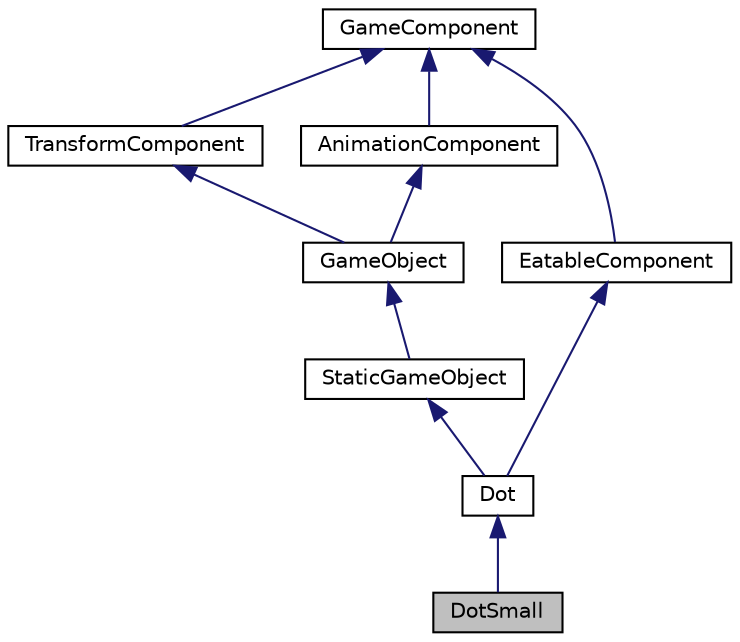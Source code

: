 digraph "DotSmall"
{
 // LATEX_PDF_SIZE
  edge [fontname="Helvetica",fontsize="10",labelfontname="Helvetica",labelfontsize="10"];
  node [fontname="Helvetica",fontsize="10",shape=record];
  Node1 [label="DotSmall",height=0.2,width=0.4,color="black", fillcolor="grey75", style="filled", fontcolor="black",tooltip=" "];
  Node2 -> Node1 [dir="back",color="midnightblue",fontsize="10",style="solid",fontname="Helvetica"];
  Node2 [label="Dot",height=0.2,width=0.4,color="black", fillcolor="white", style="filled",URL="$classDot.html",tooltip=" "];
  Node3 -> Node2 [dir="back",color="midnightblue",fontsize="10",style="solid",fontname="Helvetica"];
  Node3 [label="StaticGameObject",height=0.2,width=0.4,color="black", fillcolor="white", style="filled",URL="$classStaticGameObject.html",tooltip=" "];
  Node4 -> Node3 [dir="back",color="midnightblue",fontsize="10",style="solid",fontname="Helvetica"];
  Node4 [label="GameObject",height=0.2,width=0.4,color="black", fillcolor="white", style="filled",URL="$classGameObject.html",tooltip=" "];
  Node5 -> Node4 [dir="back",color="midnightblue",fontsize="10",style="solid",fontname="Helvetica"];
  Node5 [label="TransformComponent",height=0.2,width=0.4,color="black", fillcolor="white", style="filled",URL="$classTransformComponent.html",tooltip=" "];
  Node6 -> Node5 [dir="back",color="midnightblue",fontsize="10",style="solid",fontname="Helvetica"];
  Node6 [label="GameComponent",height=0.2,width=0.4,color="black", fillcolor="white", style="filled",URL="$classGameComponent.html",tooltip=" "];
  Node7 -> Node4 [dir="back",color="midnightblue",fontsize="10",style="solid",fontname="Helvetica"];
  Node7 [label="AnimationComponent",height=0.2,width=0.4,color="black", fillcolor="white", style="filled",URL="$classAnimationComponent.html",tooltip="The model for the animation component, which is responsible for handling the animation of sprites and..."];
  Node6 -> Node7 [dir="back",color="midnightblue",fontsize="10",style="solid",fontname="Helvetica"];
  Node8 -> Node2 [dir="back",color="midnightblue",fontsize="10",style="solid",fontname="Helvetica"];
  Node8 [label="EatableComponent",height=0.2,width=0.4,color="black", fillcolor="white", style="filled",URL="$classEatableComponent.html",tooltip=" "];
  Node6 -> Node8 [dir="back",color="midnightblue",fontsize="10",style="solid",fontname="Helvetica"];
}
